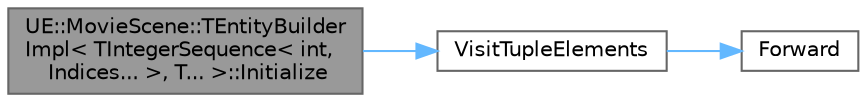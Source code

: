 digraph "UE::MovieScene::TEntityBuilderImpl&lt; TIntegerSequence&lt; int, Indices... &gt;, T... &gt;::Initialize"
{
 // INTERACTIVE_SVG=YES
 // LATEX_PDF_SIZE
  bgcolor="transparent";
  edge [fontname=Helvetica,fontsize=10,labelfontname=Helvetica,labelfontsize=10];
  node [fontname=Helvetica,fontsize=10,shape=box,height=0.2,width=0.4];
  rankdir="LR";
  Node1 [id="Node000001",label="UE::MovieScene::TEntityBuilder\lImpl\< TIntegerSequence\< int,\l Indices... \>, T... \>::Initialize",height=0.2,width=0.4,color="gray40", fillcolor="grey60", style="filled", fontcolor="black",tooltip=" "];
  Node1 -> Node2 [id="edge1_Node000001_Node000002",color="steelblue1",style="solid",tooltip=" "];
  Node2 [id="Node000002",label="VisitTupleElements",height=0.2,width=0.4,color="grey40", fillcolor="white", style="filled",URL="$d2/d4f/Tuple_8h.html#a756876cbee3aa159aefe5d27b4e063b7",tooltip="Visits each element in the specified tuples in parallel and applies them as arguments to the functor."];
  Node2 -> Node3 [id="edge2_Node000002_Node000003",color="steelblue1",style="solid",tooltip=" "];
  Node3 [id="Node000003",label="Forward",height=0.2,width=0.4,color="grey40", fillcolor="white", style="filled",URL="$d4/d24/UnrealTemplate_8h.html#a68f280c1d561a8899a1e9e3ea8405d00",tooltip="Forward will cast a reference to an rvalue reference."];
}
